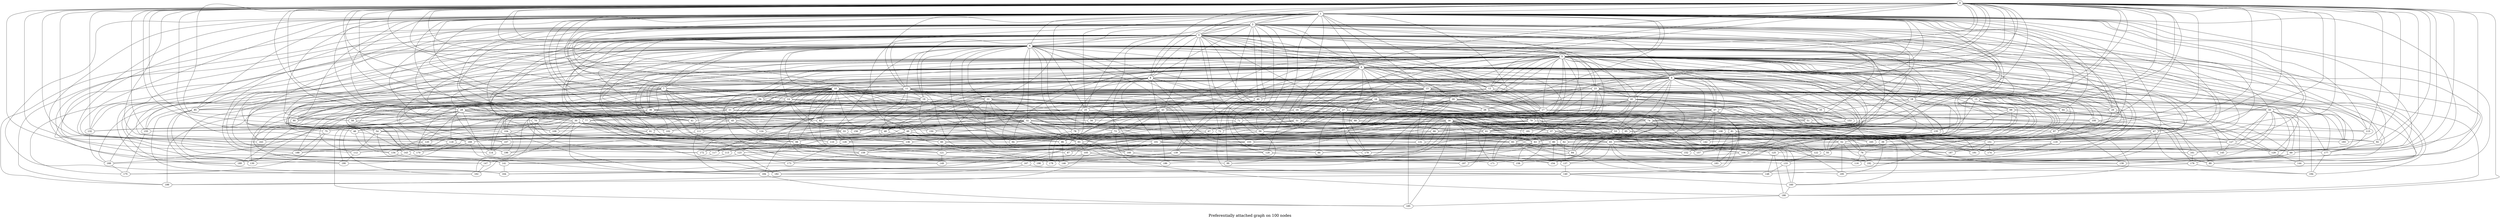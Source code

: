 /*****
Preferentially attached graph on 100 nodes
*****/

graph G {
  graph [splines=true overlap=false]
  node  [shape=ellipse, width=0.3, height=0.3]
  0 [label="0"];
  1 [label="1"];
  2 [label="2"];
  3 [label="3"];
  4 [label="4"];
  5 [label="5"];
  6 [label="6"];
  7 [label="7"];
  8 [label="8"];
  9 [label="9"];
  10 [label="10"];
  11 [label="11"];
  12 [label="12"];
  13 [label="13"];
  14 [label="14"];
  15 [label="15"];
  16 [label="16"];
  17 [label="17"];
  18 [label="18"];
  19 [label="19"];
  20 [label="20"];
  21 [label="21"];
  22 [label="22"];
  23 [label="23"];
  24 [label="24"];
  25 [label="25"];
  26 [label="26"];
  27 [label="27"];
  28 [label="28"];
  29 [label="29"];
  30 [label="30"];
  31 [label="31"];
  32 [label="32"];
  33 [label="33"];
  34 [label="34"];
  35 [label="35"];
  36 [label="36"];
  37 [label="37"];
  38 [label="38"];
  39 [label="39"];
  40 [label="40"];
  41 [label="41"];
  42 [label="42"];
  43 [label="43"];
  44 [label="44"];
  45 [label="45"];
  46 [label="46"];
  47 [label="47"];
  48 [label="48"];
  49 [label="49"];
  50 [label="50"];
  51 [label="51"];
  52 [label="52"];
  53 [label="53"];
  54 [label="54"];
  55 [label="55"];
  56 [label="56"];
  57 [label="57"];
  58 [label="58"];
  59 [label="59"];
  60 [label="60"];
  61 [label="61"];
  62 [label="62"];
  63 [label="63"];
  64 [label="64"];
  65 [label="65"];
  66 [label="66"];
  67 [label="67"];
  68 [label="68"];
  69 [label="69"];
  70 [label="70"];
  71 [label="71"];
  72 [label="72"];
  73 [label="73"];
  74 [label="74"];
  75 [label="75"];
  76 [label="76"];
  77 [label="77"];
  78 [label="78"];
  79 [label="79"];
  80 [label="80"];
  81 [label="81"];
  82 [label="82"];
  83 [label="83"];
  84 [label="84"];
  85 [label="85"];
  86 [label="86"];
  87 [label="87"];
  88 [label="88"];
  89 [label="89"];
  90 [label="90"];
  91 [label="91"];
  92 [label="92"];
  93 [label="93"];
  94 [label="94"];
  95 [label="95"];
  96 [label="96"];
  97 [label="97"];
  98 [label="98"];
  99 [label="99"];
  100 [label="100"];
  101 [label="101"];
  102 [label="102"];
  103 [label="103"];
  104 [label="104"];
  105 [label="105"];
  106 [label="106"];
  107 [label="107"];
  108 [label="108"];
  109 [label="109"];
  110 [label="110"];
  111 [label="111"];
  112 [label="112"];
  113 [label="113"];
  114 [label="114"];
  115 [label="115"];
  116 [label="116"];
  117 [label="117"];
  118 [label="118"];
  119 [label="119"];
  120 [label="120"];
  121 [label="121"];
  122 [label="122"];
  123 [label="123"];
  124 [label="124"];
  125 [label="125"];
  126 [label="126"];
  127 [label="127"];
  128 [label="128"];
  129 [label="129"];
  130 [label="130"];
  131 [label="131"];
  132 [label="132"];
  133 [label="133"];
  134 [label="134"];
  135 [label="135"];
  136 [label="136"];
  137 [label="137"];
  138 [label="138"];
  139 [label="139"];
  140 [label="140"];
  141 [label="141"];
  142 [label="142"];
  143 [label="143"];
  144 [label="144"];
  145 [label="145"];
  146 [label="146"];
  147 [label="147"];
  148 [label="148"];
  149 [label="149"];
  150 [label="150"];
  151 [label="151"];
  152 [label="152"];
  153 [label="153"];
  154 [label="154"];
  155 [label="155"];
  156 [label="156"];
  157 [label="157"];
  158 [label="158"];
  159 [label="159"];
  160 [label="160"];
  161 [label="161"];
  162 [label="162"];
  163 [label="163"];
  164 [label="164"];
  165 [label="165"];
  166 [label="166"];
  167 [label="167"];
  168 [label="168"];
  169 [label="169"];
  170 [label="170"];
  171 [label="171"];
  172 [label="172"];
  173 [label="173"];
  174 [label="174"];
  175 [label="175"];
  176 [label="176"];
  177 [label="177"];
  178 [label="178"];
  179 [label="179"];
  180 [label="180"];
  181 [label="181"];
  182 [label="182"];
  183 [label="183"];
  184 [label="184"];
  185 [label="185"];
  186 [label="186"];
  187 [label="187"];
  188 [label="188"];
  189 [label="189"];
  190 [label="190"];
  191 [label="191"];
  192 [label="192"];
  193 [label="193"];
  194 [label="194"];
  195 [label="195"];
  196 [label="196"];
  197 [label="197"];
  198 [label="198"];
  199 [label="199"];
  0 -- 1;
  0 -- 2;
  0 -- 3;
  0 -- 4;
  0 -- 5;
  0 -- 7;
  0 -- 8;
  0 -- 9;
  0 -- 11;
  0 -- 12;
  0 -- 15;
  0 -- 16;
  0 -- 17;
  0 -- 19;
  0 -- 23;
  0 -- 26;
  0 -- 30;
  0 -- 37;
  0 -- 41;
  0 -- 46;
  0 -- 47;
  0 -- 51;
  0 -- 52;
  0 -- 53;
  0 -- 58;
  0 -- 59;
  0 -- 62;
  0 -- 66;
  0 -- 68;
  0 -- 69;
  0 -- 70;
  0 -- 77;
  0 -- 80;
  0 -- 81;
  0 -- 92;
  0 -- 96;
  0 -- 102;
  0 -- 104;
  0 -- 106;
  0 -- 112;
  0 -- 115;
  0 -- 118;
  0 -- 119;
  0 -- 123;
  0 -- 129;
  0 -- 132;
  0 -- 145;
  0 -- 155;
  0 -- 159;
  0 -- 163;
  0 -- 179;
  0 -- 180;
  0 -- 190;
  0 -- 193;
  1 -- 2;
  1 -- 3;
  1 -- 4;
  1 -- 5;
  1 -- 6;
  1 -- 7;
  1 -- 8;
  1 -- 11;
  1 -- 12;
  1 -- 13;
  1 -- 14;
  1 -- 18;
  1 -- 20;
  1 -- 21;
  1 -- 22;
  1 -- 24;
  1 -- 25;
  1 -- 26;
  1 -- 28;
  1 -- 29;
  1 -- 30;
  1 -- 36;
  1 -- 41;
  1 -- 42;
  1 -- 50;
  1 -- 57;
  1 -- 58;
  1 -- 59;
  1 -- 62;
  1 -- 64;
  1 -- 68;
  1 -- 76;
  1 -- 82;
  1 -- 85;
  1 -- 91;
  1 -- 97;
  1 -- 102;
  1 -- 113;
  1 -- 115;
  1 -- 117;
  1 -- 126;
  1 -- 127;
  1 -- 148;
  1 -- 151;
  1 -- 161;
  1 -- 164;
  1 -- 165;
  1 -- 169;
  1 -- 189;
  1 -- 192;
  2 -- 3;
  2 -- 4;
  2 -- 5;
  2 -- 6;
  2 -- 8;
  2 -- 9;
  2 -- 10;
  2 -- 18;
  2 -- 21;
  2 -- 25;
  2 -- 29;
  2 -- 34;
  2 -- 35;
  2 -- 40;
  2 -- 44;
  2 -- 46;
  2 -- 50;
  2 -- 65;
  2 -- 66;
  2 -- 71;
  2 -- 77;
  2 -- 79;
  2 -- 85;
  2 -- 94;
  2 -- 95;
  2 -- 98;
  2 -- 100;
  2 -- 103;
  2 -- 109;
  2 -- 119;
  2 -- 121;
  2 -- 147;
  2 -- 171;
  2 -- 173;
  2 -- 181;
  2 -- 199;
  3 -- 4;
  3 -- 5;
  3 -- 6;
  3 -- 7;
  3 -- 8;
  3 -- 11;
  3 -- 12;
  3 -- 13;
  3 -- 15;
  3 -- 17;
  3 -- 19;
  3 -- 23;
  3 -- 24;
  3 -- 27;
  3 -- 30;
  3 -- 41;
  3 -- 42;
  3 -- 43;
  3 -- 47;
  3 -- 54;
  3 -- 56;
  3 -- 59;
  3 -- 68;
  3 -- 72;
  3 -- 74;
  3 -- 79;
  3 -- 91;
  3 -- 92;
  3 -- 102;
  3 -- 108;
  3 -- 114;
  3 -- 123;
  3 -- 132;
  3 -- 136;
  3 -- 138;
  3 -- 143;
  3 -- 147;
  3 -- 156;
  3 -- 176;
  3 -- 182;
  3 -- 199;
  4 -- 5;
  4 -- 6;
  4 -- 7;
  4 -- 9;
  4 -- 10;
  4 -- 11;
  4 -- 14;
  4 -- 17;
  4 -- 18;
  4 -- 19;
  4 -- 20;
  4 -- 22;
  4 -- 25;
  4 -- 28;
  4 -- 32;
  4 -- 35;
  4 -- 40;
  4 -- 45;
  4 -- 52;
  4 -- 54;
  4 -- 63;
  4 -- 71;
  4 -- 73;
  4 -- 75;
  4 -- 78;
  4 -- 86;
  4 -- 89;
  4 -- 92;
  4 -- 94;
  4 -- 97;
  4 -- 99;
  4 -- 105;
  4 -- 107;
  4 -- 109;
  4 -- 122;
  4 -- 126;
  4 -- 130;
  4 -- 132;
  4 -- 167;
  4 -- 175;
  4 -- 189;
  5 -- 6;
  5 -- 9;
  5 -- 11;
  5 -- 12;
  5 -- 13;
  5 -- 14;
  5 -- 16;
  5 -- 17;
  5 -- 18;
  5 -- 23;
  5 -- 24;
  5 -- 27;
  5 -- 29;
  5 -- 34;
  5 -- 38;
  5 -- 39;
  5 -- 40;
  5 -- 43;
  5 -- 46;
  5 -- 47;
  5 -- 50;
  5 -- 53;
  5 -- 58;
  5 -- 61;
  5 -- 64;
  5 -- 65;
  5 -- 71;
  5 -- 72;
  5 -- 74;
  5 -- 80;
  5 -- 90;
  5 -- 91;
  5 -- 94;
  5 -- 98;
  5 -- 100;
  5 -- 116;
  5 -- 119;
  5 -- 120;
  5 -- 124;
  5 -- 127;
  5 -- 131;
  5 -- 135;
  5 -- 139;
  5 -- 144;
  5 -- 154;
  5 -- 157;
  5 -- 159;
  5 -- 170;
  5 -- 171;
  5 -- 176;
  5 -- 180;
  5 -- 193;
  5 -- 194;
  6 -- 7;
  6 -- 8;
  6 -- 9;
  6 -- 10;
  6 -- 12;
  6 -- 13;
  6 -- 14;
  6 -- 15;
  6 -- 16;
  6 -- 17;
  6 -- 18;
  6 -- 20;
  6 -- 23;
  6 -- 24;
  6 -- 27;
  6 -- 36;
  6 -- 39;
  6 -- 42;
  6 -- 43;
  6 -- 48;
  6 -- 57;
  6 -- 60;
  6 -- 69;
  6 -- 78;
  6 -- 85;
  6 -- 97;
  6 -- 100;
  6 -- 108;
  6 -- 114;
  6 -- 121;
  6 -- 128;
  6 -- 141;
  6 -- 143;
  6 -- 144;
  6 -- 151;
  6 -- 153;
  6 -- 155;
  6 -- 169;
  6 -- 188;
  6 -- 197;
  7 -- 15;
  7 -- 16;
  7 -- 27;
  7 -- 32;
  7 -- 44;
  7 -- 45;
  7 -- 86;
  7 -- 111;
  7 -- 114;
  7 -- 124;
  7 -- 134;
  7 -- 149;
  7 -- 161;
  7 -- 168;
  7 -- 169;
  8 -- 10;
  8 -- 22;
  8 -- 34;
  8 -- 36;
  8 -- 37;
  8 -- 38;
  8 -- 44;
  8 -- 49;
  8 -- 62;
  8 -- 68;
  8 -- 73;
  8 -- 84;
  8 -- 101;
  8 -- 103;
  8 -- 153;
  8 -- 163;
  8 -- 170;
  8 -- 186;
  8 -- 193;
  9 -- 10;
  9 -- 13;
  9 -- 21;
  9 -- 23;
  9 -- 25;
  9 -- 29;
  9 -- 30;
  9 -- 35;
  9 -- 42;
  9 -- 44;
  9 -- 49;
  9 -- 51;
  9 -- 53;
  9 -- 57;
  9 -- 61;
  9 -- 78;
  9 -- 84;
  9 -- 90;
  9 -- 95;
  9 -- 108;
  9 -- 110;
  9 -- 115;
  9 -- 129;
  9 -- 133;
  9 -- 135;
  9 -- 139;
  9 -- 152;
  9 -- 157;
  9 -- 193;
  10 -- 14;
  10 -- 15;
  10 -- 19;
  10 -- 22;
  10 -- 26;
  10 -- 42;
  10 -- 49;
  10 -- 67;
  10 -- 71;
  10 -- 72;
  10 -- 82;
  10 -- 84;
  10 -- 85;
  10 -- 90;
  10 -- 91;
  10 -- 96;
  10 -- 98;
  10 -- 102;
  10 -- 104;
  10 -- 110;
  10 -- 111;
  10 -- 122;
  10 -- 124;
  10 -- 130;
  10 -- 143;
  10 -- 150;
  10 -- 155;
  10 -- 166;
  10 -- 167;
  10 -- 168;
  10 -- 172;
  10 -- 177;
  10 -- 199;
  11 -- 19;
  11 -- 20;
  11 -- 22;
  11 -- 34;
  11 -- 45;
  11 -- 49;
  11 -- 50;
  11 -- 63;
  11 -- 70;
  11 -- 77;
  11 -- 103;
  11 -- 105;
  11 -- 156;
  11 -- 157;
  11 -- 163;
  12 -- 27;
  12 -- 40;
  12 -- 73;
  12 -- 76;
  12 -- 136;
  12 -- 145;
  12 -- 181;
  13 -- 16;
  13 -- 20;
  13 -- 21;
  13 -- 24;
  13 -- 31;
  13 -- 35;
  13 -- 39;
  13 -- 40;
  13 -- 51;
  13 -- 55;
  13 -- 60;
  13 -- 64;
  13 -- 79;
  13 -- 111;
  13 -- 112;
  13 -- 113;
  13 -- 131;
  13 -- 142;
  13 -- 150;
  13 -- 165;
  13 -- 174;
  13 -- 188;
  14 -- 21;
  14 -- 31;
  14 -- 33;
  14 -- 47;
  14 -- 67;
  14 -- 77;
  14 -- 104;
  14 -- 130;
  14 -- 156;
  14 -- 174;
  15 -- 29;
  15 -- 50;
  15 -- 55;
  15 -- 68;
  15 -- 135;
  15 -- 186;
  16 -- 25;
  16 -- 26;
  16 -- 28;
  16 -- 35;
  16 -- 37;
  16 -- 41;
  16 -- 56;
  16 -- 67;
  16 -- 81;
  16 -- 88;
  16 -- 89;
  16 -- 103;
  16 -- 117;
  16 -- 140;
  16 -- 158;
  16 -- 170;
  17 -- 32;
  17 -- 38;
  17 -- 51;
  17 -- 150;
  17 -- 151;
  17 -- 191;
  17 -- 196;
  18 -- 36;
  18 -- 52;
  18 -- 55;
  18 -- 56;
  18 -- 66;
  18 -- 100;
  18 -- 135;
  19 -- 26;
  19 -- 28;
  19 -- 54;
  19 -- 93;
  19 -- 150;
  19 -- 191;
  19 -- 198;
  20 -- 57;
  20 -- 64;
  20 -- 88;
  20 -- 106;
  20 -- 136;
  20 -- 139;
  20 -- 146;
  20 -- 154;
  20 -- 166;
  20 -- 167;
  20 -- 185;
  21 -- 32;
  21 -- 100;
  21 -- 109;
  21 -- 134;
  22 -- 28;
  22 -- 31;
  22 -- 38;
  22 -- 43;
  22 -- 48;
  22 -- 58;
  22 -- 60;
  22 -- 85;
  22 -- 90;
  22 -- 93;
  22 -- 105;
  22 -- 127;
  22 -- 153;
  22 -- 157;
  22 -- 166;
  22 -- 172;
  23 -- 31;
  23 -- 34;
  23 -- 57;
  23 -- 61;
  23 -- 63;
  23 -- 75;
  23 -- 86;
  23 -- 106;
  23 -- 123;
  23 -- 131;
  23 -- 153;
  23 -- 177;
  24 -- 31;
  24 -- 32;
  24 -- 62;
  24 -- 75;
  24 -- 79;
  24 -- 81;
  24 -- 98;
  24 -- 117;
  24 -- 152;
  25 -- 38;
  25 -- 41;
  25 -- 51;
  25 -- 56;
  25 -- 65;
  25 -- 80;
  25 -- 81;
  25 -- 90;
  25 -- 124;
  25 -- 162;
  25 -- 168;
  25 -- 178;
  25 -- 191;
  26 -- 45;
  26 -- 74;
  26 -- 89;
  27 -- 33;
  27 -- 52;
  27 -- 67;
  27 -- 74;
  27 -- 86;
  27 -- 108;
  27 -- 111;
  27 -- 120;
  27 -- 122;
  27 -- 155;
  27 -- 158;
  27 -- 172;
  27 -- 179;
  27 -- 181;
  28 -- 30;
  28 -- 45;
  28 -- 56;
  28 -- 75;
  28 -- 77;
  28 -- 118;
  28 -- 120;
  28 -- 146;
  28 -- 163;
  28 -- 185;
  28 -- 190;
  29 -- 69;
  29 -- 82;
  29 -- 140;
  29 -- 187;
  30 -- 33;
  30 -- 48;
  30 -- 49;
  30 -- 75;
  30 -- 87;
  30 -- 97;
  30 -- 108;
  30 -- 109;
  30 -- 134;
  30 -- 150;
  30 -- 155;
  30 -- 184;
  31 -- 33;
  31 -- 37;
  31 -- 47;
  31 -- 48;
  31 -- 61;
  31 -- 96;
  31 -- 113;
  31 -- 145;
  32 -- 33;
  32 -- 37;
  32 -- 46;
  32 -- 48;
  32 -- 59;
  32 -- 78;
  32 -- 104;
  32 -- 122;
  32 -- 142;
  32 -- 143;
  32 -- 156;
  32 -- 161;
  32 -- 169;
  32 -- 176;
  32 -- 197;
  33 -- 60;
  33 -- 118;
  34 -- 36;
  34 -- 44;
  34 -- 76;
  34 -- 80;
  34 -- 104;
  34 -- 149;
  34 -- 189;
  35 -- 153;
  36 -- 46;
  36 -- 70;
  36 -- 74;
  36 -- 82;
  36 -- 88;
  36 -- 114;
  36 -- 125;
  36 -- 162;
  37 -- 39;
  37 -- 52;
  37 -- 62;
  37 -- 65;
  37 -- 107;
  37 -- 145;
  37 -- 149;
  37 -- 163;
  38 -- 39;
  38 -- 53;
  38 -- 54;
  38 -- 55;
  38 -- 61;
  38 -- 63;
  38 -- 66;
  38 -- 72;
  38 -- 87;
  38 -- 95;
  38 -- 116;
  38 -- 123;
  38 -- 142;
  38 -- 156;
  38 -- 160;
  38 -- 164;
  38 -- 181;
  38 -- 184;
  38 -- 185;
  38 -- 197;
  38 -- 198;
  39 -- 125;
  39 -- 195;
  40 -- 99;
  40 -- 128;
  41 -- 111;
  42 -- 43;
  42 -- 60;
  42 -- 64;
  42 -- 72;
  42 -- 76;
  42 -- 96;
  42 -- 97;
  42 -- 132;
  42 -- 171;
  42 -- 176;
  42 -- 197;
  43 -- 53;
  43 -- 58;
  43 -- 70;
  43 -- 73;
  43 -- 78;
  43 -- 79;
  43 -- 93;
  43 -- 95;
  43 -- 109;
  43 -- 128;
  43 -- 159;
  43 -- 194;
  44 -- 54;
  44 -- 59;
  44 -- 70;
  44 -- 83;
  44 -- 88;
  44 -- 95;
  45 -- 124;
  45 -- 132;
  45 -- 186;
  45 -- 187;
  45 -- 196;
  46 -- 107;
  46 -- 134;
  47 -- 89;
  47 -- 116;
  47 -- 151;
  47 -- 179;
  48 -- 101;
  48 -- 184;
  49 -- 125;
  49 -- 126;
  49 -- 136;
  49 -- 169;
  49 -- 178;
  49 -- 192;
  50 -- 69;
  50 -- 82;
  50 -- 127;
  50 -- 144;
  50 -- 161;
  50 -- 178;
  50 -- 186;
  50 -- 187;
  50 -- 194;
  51 -- 67;
  51 -- 138;
  52 -- 55;
  52 -- 143;
  52 -- 144;
  52 -- 187;
  52 -- 195;
  53 -- 80;
  53 -- 83;
  53 -- 92;
  53 -- 126;
  54 -- 112;
  54 -- 131;
  54 -- 141;
  55 -- 183;
  57 -- 65;
  57 -- 66;
  57 -- 71;
  57 -- 152;
  57 -- 160;
  57 -- 164;
  57 -- 183;
  58 -- 172;
  58 -- 196;
  59 -- 83;
  59 -- 99;
  59 -- 110;
  59 -- 121;
  59 -- 133;
  59 -- 193;
  60 -- 76;
  60 -- 121;
  60 -- 198;
  61 -- 63;
  61 -- 93;
  61 -- 103;
  61 -- 119;
  61 -- 182;
  62 -- 87;
  62 -- 137;
  62 -- 174;
  63 -- 69;
  63 -- 134;
  63 -- 158;
  63 -- 173;
  63 -- 177;
  64 -- 192;
  65 -- 86;
  65 -- 113;
  65 -- 117;
  65 -- 125;
  65 -- 133;
  65 -- 137;
  65 -- 148;
  65 -- 157;
  66 -- 101;
  66 -- 128;
  66 -- 165;
  67 -- 101;
  68 -- 88;
  68 -- 115;
  68 -- 129;
  68 -- 131;
  68 -- 142;
  69 -- 89;
  69 -- 138;
  69 -- 158;
  70 -- 118;
  70 -- 126;
  70 -- 133;
  70 -- 147;
  71 -- 73;
  71 -- 83;
  72 -- 140;
  73 -- 94;
  73 -- 96;
  73 -- 98;
  73 -- 101;
  73 -- 180;
  74 -- 81;
  74 -- 83;
  74 -- 92;
  74 -- 106;
  74 -- 120;
  74 -- 188;
  75 -- 175;
  75 -- 188;
  76 -- 116;
  76 -- 192;
  77 -- 93;
  77 -- 189;
  78 -- 178;
  79 -- 91;
  79 -- 110;
  79 -- 115;
  79 -- 117;
  79 -- 135;
  79 -- 151;
  79 -- 171;
  80 -- 84;
  80 -- 87;
  80 -- 152;
  80 -- 154;
  80 -- 167;
  81 -- 94;
  81 -- 107;
  81 -- 138;
  81 -- 160;
  81 -- 165;
  81 -- 175;
  81 -- 183;
  82 -- 87;
  83 -- 84;
  83 -- 112;
  83 -- 137;
  83 -- 138;
  84 -- 99;
  84 -- 148;
  85 -- 130;
  85 -- 162;
  85 -- 164;
  88 -- 102;
  88 -- 183;
  90 -- 190;
  91 -- 99;
  91 -- 118;
  92 -- 177;
  93 -- 105;
  93 -- 158;
  93 -- 159;
  93 -- 166;
  95 -- 105;
  95 -- 127;
  96 -- 139;
  96 -- 146;
  97 -- 119;
  97 -- 179;
  98 -- 198;
  100 -- 113;
  100 -- 125;
  100 -- 129;
  101 -- 106;
  101 -- 121;
  101 -- 147;
  101 -- 149;
  101 -- 161;
  101 -- 179;
  103 -- 122;
  103 -- 123;
  104 -- 107;
  104 -- 120;
  104 -- 166;
  104 -- 182;
  104 -- 196;
  105 -- 116;
  105 -- 141;
  105 -- 154;
  105 -- 199;
  106 -- 192;
  106 -- 198;
  107 -- 114;
  108 -- 110;
  108 -- 152;
  108 -- 195;
  110 -- 141;
  111 -- 112;
  111 -- 140;
  112 -- 190;
  113 -- 130;
  115 -- 177;
  117 -- 162;
  118 -- 170;
  118 -- 190;
  118 -- 196;
  119 -- 137;
  119 -- 174;
  119 -- 191;
  120 -- 188;
  121 -- 149;
  122 -- 133;
  123 -- 147;
  123 -- 173;
  123 -- 182;
  124 -- 136;
  125 -- 148;
  125 -- 180;
  126 -- 128;
  126 -- 173;
  127 -- 129;
  127 -- 145;
  127 -- 172;
  128 -- 137;
  129 -- 144;
  131 -- 139;
  131 -- 154;
  132 -- 168;
  133 -- 148;
  133 -- 160;
  134 -- 141;
  135 -- 142;
  136 -- 146;
  136 -- 159;
  137 -- 140;
  139 -- 146;
  139 -- 167;
  139 -- 197;
  140 -- 160;
  140 -- 199;
  141 -- 164;
  143 -- 168;
  143 -- 186;
  147 -- 162;
  151 -- 174;
  151 -- 187;
  151 -- 191;
  153 -- 165;
  153 -- 181;
  155 -- 175;
  159 -- 173;
  159 -- 178;
  160 -- 180;
  161 -- 176;
  166 -- 171;
  166 -- 183;
  167 -- 182;
  167 -- 184;
  167 -- 195;
  168 -- 175;
  169 -- 170;
  169 -- 184;
  176 -- 194;
  176 -- 195;
  177 -- 194;
  180 -- 185;
  184 -- 185;
  188 -- 189;
  label = "\nPreferentially attached graph on 100 nodes\n";  fontsize=24;
}
